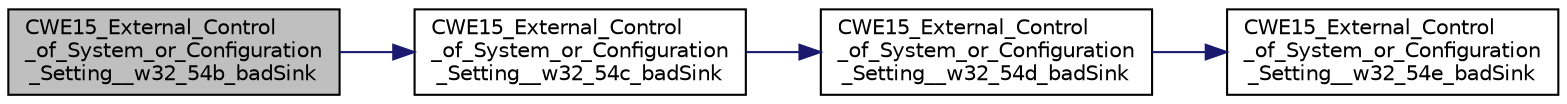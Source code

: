 digraph "CWE15_External_Control_of_System_or_Configuration_Setting__w32_54b_badSink"
{
  edge [fontname="Helvetica",fontsize="10",labelfontname="Helvetica",labelfontsize="10"];
  node [fontname="Helvetica",fontsize="10",shape=record];
  rankdir="LR";
  Node0 [label="CWE15_External_Control\l_of_System_or_Configuration\l_Setting__w32_54b_badSink",height=0.2,width=0.4,color="black", fillcolor="grey75", style="filled", fontcolor="black"];
  Node0 -> Node1 [color="midnightblue",fontsize="10",style="solid",fontname="Helvetica"];
  Node1 [label="CWE15_External_Control\l_of_System_or_Configuration\l_Setting__w32_54c_badSink",height=0.2,width=0.4,color="black", fillcolor="white", style="filled",URL="$CWE15__External__Control__of__System__or__Configuration__Setting____w32__54b_8c.html#abc8a81dbcdbca92341efdc987fdd605a"];
  Node1 -> Node2 [color="midnightblue",fontsize="10",style="solid",fontname="Helvetica"];
  Node2 [label="CWE15_External_Control\l_of_System_or_Configuration\l_Setting__w32_54d_badSink",height=0.2,width=0.4,color="black", fillcolor="white", style="filled",URL="$CWE15__External__Control__of__System__or__Configuration__Setting____w32__54c_8c.html#af80cc0309ca5ccf26938d3fe97af0e72"];
  Node2 -> Node3 [color="midnightblue",fontsize="10",style="solid",fontname="Helvetica"];
  Node3 [label="CWE15_External_Control\l_of_System_or_Configuration\l_Setting__w32_54e_badSink",height=0.2,width=0.4,color="black", fillcolor="white", style="filled",URL="$CWE15__External__Control__of__System__or__Configuration__Setting____w32__54d_8c.html#a99a2bfd24cce003279b2e78694beb95a"];
}
